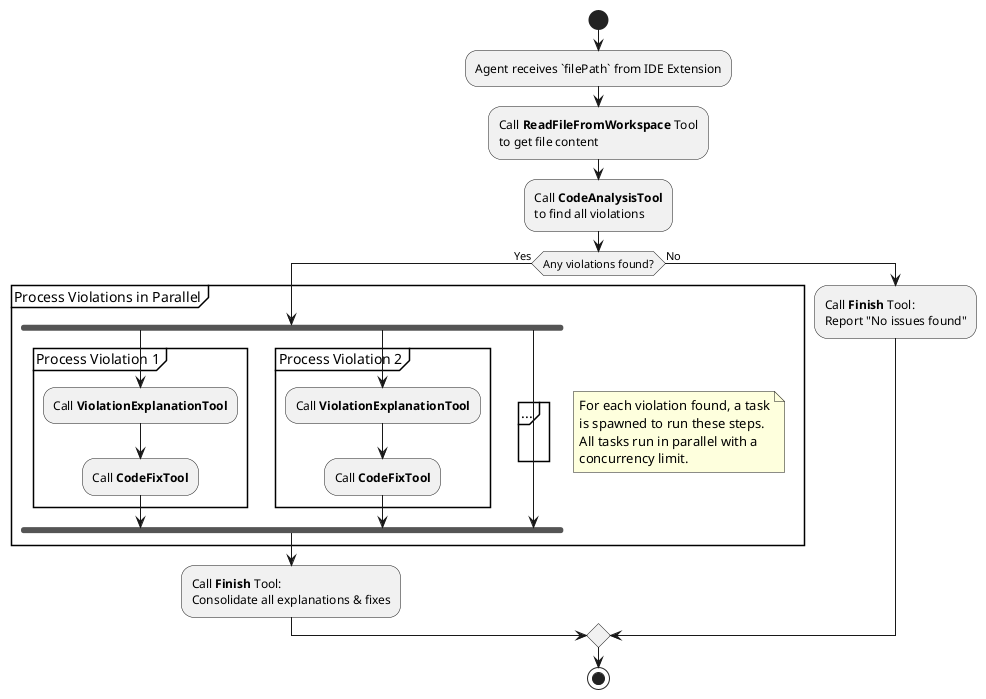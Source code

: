 @startuml

start

:Agent receives `filePath` from IDE Extension;

:Call **ReadFileFromWorkspace** Tool\nto get file content;

:Call **CodeAnalysisTool**\nto find all violations;

if (Any violations found?) then (Yes)
    partition "Process Violations in Parallel" {
        note right
            For each violation found, a task
            is spawned to run these steps.
            All tasks run in parallel with a
            concurrency limit.
        end note
        fork
            group Process Violation 1
                :Call **ViolationExplanationTool**;
                :Call **CodeFixTool**;
            end group
        fork again
            group Process Violation 2
                :Call **ViolationExplanationTool**;
                :Call **CodeFixTool**;
            end group
        fork again
            group ...
                '...';
            end group
        end fork
    }
    ' The "end fork" above implicitly handles waiting/synchronization.
    :Call **Finish** Tool:\nConsolidate all explanations & fixes;
else (No)
    :Call **Finish** Tool:\nReport "No issues found";
endif

stop

@enduml

